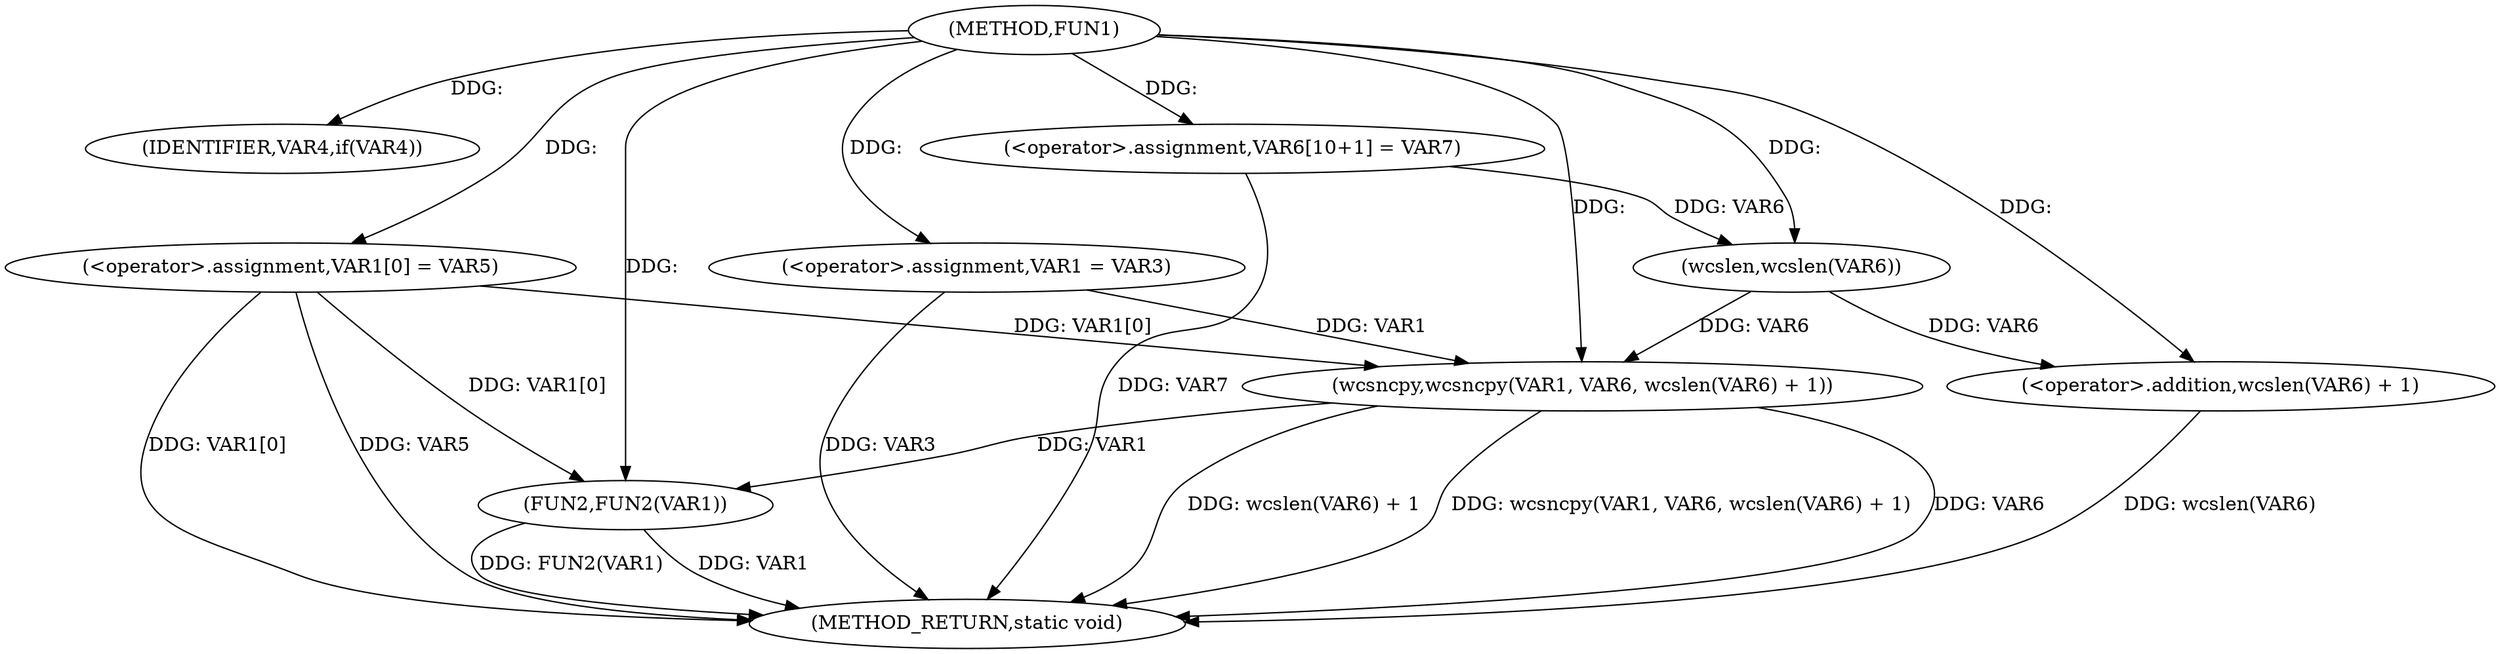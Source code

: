 digraph FUN1 {  
"1000100" [label = "(METHOD,FUN1)" ]
"1000130" [label = "(METHOD_RETURN,static void)" ]
"1000106" [label = "(IDENTIFIER,VAR4,if(VAR4))" ]
"1000108" [label = "(<operator>.assignment,VAR1 = VAR3)" ]
"1000111" [label = "(<operator>.assignment,VAR1[0] = VAR5)" ]
"1000118" [label = "(<operator>.assignment,VAR6[10+1] = VAR7)" ]
"1000121" [label = "(wcsncpy,wcsncpy(VAR1, VAR6, wcslen(VAR6) + 1))" ]
"1000124" [label = "(<operator>.addition,wcslen(VAR6) + 1)" ]
"1000125" [label = "(wcslen,wcslen(VAR6))" ]
"1000128" [label = "(FUN2,FUN2(VAR1))" ]
  "1000124" -> "1000130"  [ label = "DDG: wcslen(VAR6)"] 
  "1000121" -> "1000130"  [ label = "DDG: VAR6"] 
  "1000128" -> "1000130"  [ label = "DDG: VAR1"] 
  "1000111" -> "1000130"  [ label = "DDG: VAR1[0]"] 
  "1000128" -> "1000130"  [ label = "DDG: FUN2(VAR1)"] 
  "1000121" -> "1000130"  [ label = "DDG: wcslen(VAR6) + 1"] 
  "1000111" -> "1000130"  [ label = "DDG: VAR5"] 
  "1000121" -> "1000130"  [ label = "DDG: wcsncpy(VAR1, VAR6, wcslen(VAR6) + 1)"] 
  "1000108" -> "1000130"  [ label = "DDG: VAR3"] 
  "1000118" -> "1000130"  [ label = "DDG: VAR7"] 
  "1000100" -> "1000106"  [ label = "DDG: "] 
  "1000100" -> "1000108"  [ label = "DDG: "] 
  "1000100" -> "1000111"  [ label = "DDG: "] 
  "1000100" -> "1000118"  [ label = "DDG: "] 
  "1000111" -> "1000121"  [ label = "DDG: VAR1[0]"] 
  "1000108" -> "1000121"  [ label = "DDG: VAR1"] 
  "1000100" -> "1000121"  [ label = "DDG: "] 
  "1000125" -> "1000121"  [ label = "DDG: VAR6"] 
  "1000125" -> "1000124"  [ label = "DDG: VAR6"] 
  "1000118" -> "1000125"  [ label = "DDG: VAR6"] 
  "1000100" -> "1000125"  [ label = "DDG: "] 
  "1000100" -> "1000124"  [ label = "DDG: "] 
  "1000111" -> "1000128"  [ label = "DDG: VAR1[0]"] 
  "1000121" -> "1000128"  [ label = "DDG: VAR1"] 
  "1000100" -> "1000128"  [ label = "DDG: "] 
}
